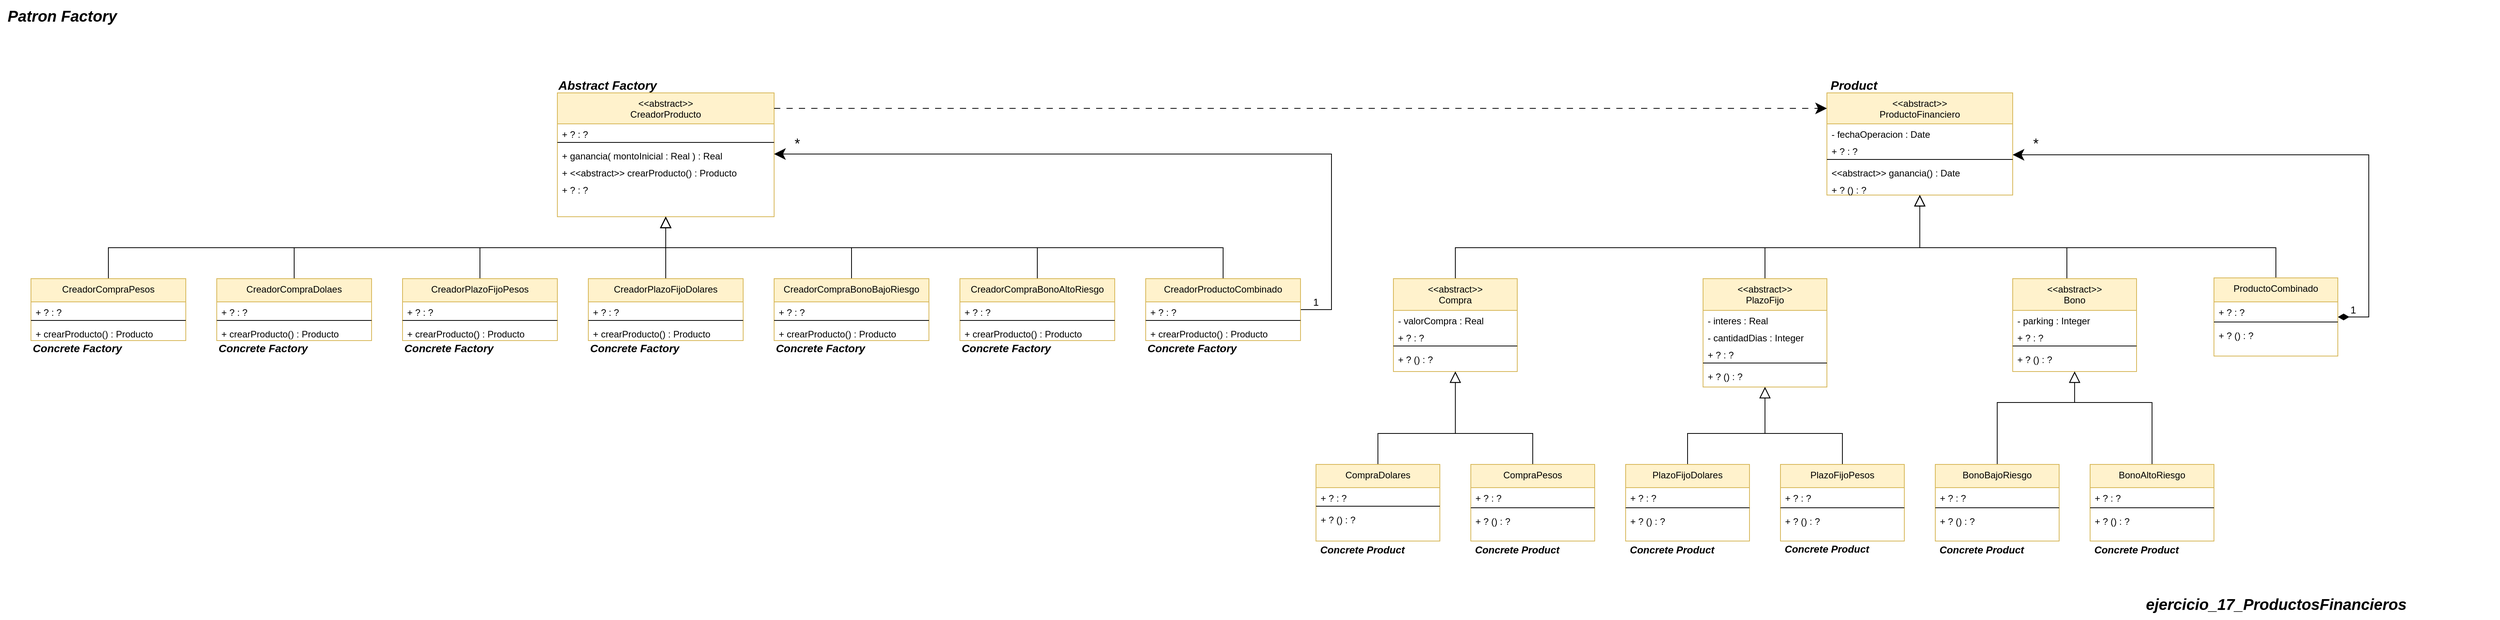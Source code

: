 <mxfile version="24.3.1" type="google">
  <diagram id="C5RBs43oDa-KdzZeNtuy" name="Page-1">
    <mxGraphModel grid="1" page="1" gridSize="10" guides="1" tooltips="1" connect="1" arrows="1" fold="1" pageScale="1" pageWidth="827" pageHeight="1169" math="0" shadow="0">
      <root>
        <mxCell id="WIyWlLk6GJQsqaUBKTNV-0" />
        <mxCell id="WIyWlLk6GJQsqaUBKTNV-1" parent="WIyWlLk6GJQsqaUBKTNV-0" />
        <mxCell id="aDBYZCQ6Tquai3PBMvcx-43" value="&lt;b style=&quot;&quot;&gt;&lt;i&gt;&lt;font style=&quot;font-size: 20px;&quot;&gt;ejercicio_17_ProductosFinancieros&lt;/font&gt;&lt;/i&gt;&lt;/b&gt;" style="text;html=1;align=center;verticalAlign=middle;resizable=0;points=[];autosize=1;strokeColor=none;fillColor=none;" vertex="1" parent="WIyWlLk6GJQsqaUBKTNV-1">
          <mxGeometry x="1120" y="-1680" width="360" height="40" as="geometry" />
        </mxCell>
        <mxCell id="aDBYZCQ6Tquai3PBMvcx-58" value="&lt;&lt;abstract&gt;&gt;&#xa;ProductoFinanciero" style="swimlane;fontStyle=0;align=center;verticalAlign=top;childLayout=stackLayout;horizontal=1;startSize=40;horizontalStack=0;resizeParent=1;resizeLast=0;collapsible=1;marginBottom=0;rounded=0;shadow=0;strokeWidth=1;fillColor=#fff2cc;strokeColor=#d6b656;" vertex="1" parent="WIyWlLk6GJQsqaUBKTNV-1">
          <mxGeometry x="720" y="-2320" width="240" height="132" as="geometry">
            <mxRectangle x="110" y="-20" width="160" height="26" as="alternateBounds" />
          </mxGeometry>
        </mxCell>
        <mxCell id="aDBYZCQ6Tquai3PBMvcx-60" value="- fechaOperacion : Date" style="text;align=left;verticalAlign=top;spacingLeft=4;spacingRight=4;overflow=hidden;rotatable=0;points=[[0,0.5],[1,0.5]];portConstraint=eastwest;rounded=0;shadow=0;html=0;" vertex="1" parent="aDBYZCQ6Tquai3PBMvcx-58">
          <mxGeometry y="40" width="240" height="22" as="geometry" />
        </mxCell>
        <mxCell id="U5Auk-WNNp_bq6-_XRyU-32" value="+ ? : ?" style="text;align=left;verticalAlign=top;spacingLeft=4;spacingRight=4;overflow=hidden;rotatable=0;points=[[0,0.5],[1,0.5]];portConstraint=eastwest;rounded=0;shadow=0;html=0;" vertex="1" parent="aDBYZCQ6Tquai3PBMvcx-58">
          <mxGeometry y="62" width="240" height="20" as="geometry" />
        </mxCell>
        <mxCell id="aDBYZCQ6Tquai3PBMvcx-59" value="" style="line;html=1;strokeWidth=1;align=left;verticalAlign=middle;spacingTop=-1;spacingLeft=3;spacingRight=3;rotatable=0;labelPosition=right;points=[];portConstraint=eastwest;" vertex="1" parent="aDBYZCQ6Tquai3PBMvcx-58">
          <mxGeometry y="82" width="240" height="8" as="geometry" />
        </mxCell>
        <mxCell id="aDBYZCQ6Tquai3PBMvcx-61" style="edgeStyle=orthogonalEdgeStyle;rounded=0;orthogonalLoop=1;jettySize=auto;html=1;exitX=1;exitY=0.5;exitDx=0;exitDy=0;" edge="1" parent="aDBYZCQ6Tquai3PBMvcx-58">
          <mxGeometry relative="1" as="geometry">
            <mxPoint x="360" y="43" as="sourcePoint" />
            <mxPoint x="360" y="43" as="targetPoint" />
          </mxGeometry>
        </mxCell>
        <mxCell id="U5Auk-WNNp_bq6-_XRyU-6" value="&lt;&lt;abstract&gt;&gt; ganancia() : Date" style="text;align=left;verticalAlign=top;spacingLeft=4;spacingRight=4;overflow=hidden;rotatable=0;points=[[0,0.5],[1,0.5]];portConstraint=eastwest;rounded=0;shadow=0;html=0;" vertex="1" parent="aDBYZCQ6Tquai3PBMvcx-58">
          <mxGeometry y="90" width="240" height="22" as="geometry" />
        </mxCell>
        <mxCell id="U5Auk-WNNp_bq6-_XRyU-31" value="+ ? () : ?" style="text;align=left;verticalAlign=top;spacingLeft=4;spacingRight=4;overflow=hidden;rotatable=0;points=[[0,0.5],[1,0.5]];portConstraint=eastwest;rounded=0;shadow=0;html=0;" vertex="1" parent="aDBYZCQ6Tquai3PBMvcx-58">
          <mxGeometry y="112" width="240" height="20" as="geometry" />
        </mxCell>
        <mxCell id="aDBYZCQ6Tquai3PBMvcx-261" style="edgeStyle=orthogonalEdgeStyle;rounded=0;orthogonalLoop=1;jettySize=auto;html=1;endSize=12;startSize=12;endArrow=block;endFill=0;" edge="1" parent="WIyWlLk6GJQsqaUBKTNV-1" source="aDBYZCQ6Tquai3PBMvcx-63" target="aDBYZCQ6Tquai3PBMvcx-58">
          <mxGeometry relative="1" as="geometry">
            <Array as="points">
              <mxPoint x="240" y="-2120" />
              <mxPoint x="840" y="-2120" />
            </Array>
          </mxGeometry>
        </mxCell>
        <mxCell id="aDBYZCQ6Tquai3PBMvcx-63" value="&lt;&lt;abstract&gt;&gt;&#xa;Compra" style="swimlane;fontStyle=0;align=center;verticalAlign=top;childLayout=stackLayout;horizontal=1;startSize=41;horizontalStack=0;resizeParent=1;resizeLast=0;collapsible=1;marginBottom=0;rounded=0;shadow=0;strokeWidth=1;fillColor=#fff2cc;strokeColor=#d6b656;" vertex="1" parent="WIyWlLk6GJQsqaUBKTNV-1">
          <mxGeometry x="160" y="-2080" width="160" height="120" as="geometry">
            <mxRectangle x="110" y="-20" width="160" height="26" as="alternateBounds" />
          </mxGeometry>
        </mxCell>
        <mxCell id="aDBYZCQ6Tquai3PBMvcx-66" style="edgeStyle=orthogonalEdgeStyle;rounded=0;orthogonalLoop=1;jettySize=auto;html=1;exitX=1;exitY=0.5;exitDx=0;exitDy=0;" edge="1" parent="aDBYZCQ6Tquai3PBMvcx-63">
          <mxGeometry relative="1" as="geometry">
            <mxPoint x="360" y="43" as="sourcePoint" />
            <mxPoint x="360" y="43" as="targetPoint" />
          </mxGeometry>
        </mxCell>
        <mxCell id="6pz-T3WSOCEQ_l6R6nQU-60" value="- valorCompra : Real" style="text;align=left;verticalAlign=top;spacingLeft=4;spacingRight=4;overflow=hidden;rotatable=0;points=[[0,0.5],[1,0.5]];portConstraint=eastwest;rounded=0;shadow=0;html=0;" vertex="1" parent="aDBYZCQ6Tquai3PBMvcx-63">
          <mxGeometry y="41" width="160" height="22" as="geometry" />
        </mxCell>
        <mxCell id="U5Auk-WNNp_bq6-_XRyU-13" value="+ ? : ?" style="text;align=left;verticalAlign=top;spacingLeft=4;spacingRight=4;overflow=hidden;rotatable=0;points=[[0,0.5],[1,0.5]];portConstraint=eastwest;rounded=0;shadow=0;html=0;" vertex="1" parent="aDBYZCQ6Tquai3PBMvcx-63">
          <mxGeometry y="63" width="160" height="20" as="geometry" />
        </mxCell>
        <mxCell id="aDBYZCQ6Tquai3PBMvcx-64" value="" style="line;html=1;strokeWidth=1;align=left;verticalAlign=middle;spacingTop=-1;spacingLeft=3;spacingRight=3;rotatable=0;labelPosition=right;points=[];portConstraint=eastwest;" vertex="1" parent="aDBYZCQ6Tquai3PBMvcx-63">
          <mxGeometry y="83" width="160" height="8" as="geometry" />
        </mxCell>
        <mxCell id="U5Auk-WNNp_bq6-_XRyU-26" value="+ ? () : ?" style="text;align=left;verticalAlign=top;spacingLeft=4;spacingRight=4;overflow=hidden;rotatable=0;points=[[0,0.5],[1,0.5]];portConstraint=eastwest;rounded=0;shadow=0;html=0;" vertex="1" parent="aDBYZCQ6Tquai3PBMvcx-63">
          <mxGeometry y="91" width="160" height="20" as="geometry" />
        </mxCell>
        <mxCell id="aDBYZCQ6Tquai3PBMvcx-67" value="&lt;font size=&quot;1&quot; style=&quot;&quot;&gt;&lt;b style=&quot;&quot;&gt;&lt;i style=&quot;font-size: 13px;&quot;&gt;Concrete Product&lt;/i&gt;&lt;/b&gt;&lt;/font&gt;" style="text;html=1;align=center;verticalAlign=middle;whiteSpace=wrap;rounded=0;" vertex="1" parent="WIyWlLk6GJQsqaUBKTNV-1">
          <mxGeometry x="60" y="-1740" width="120" height="20" as="geometry" />
        </mxCell>
        <mxCell id="aDBYZCQ6Tquai3PBMvcx-119" value="&lt;&lt;abstract&gt;&gt;&#xa;CreadorProducto" style="swimlane;fontStyle=0;align=center;verticalAlign=top;childLayout=stackLayout;horizontal=1;startSize=40;horizontalStack=0;resizeParent=1;resizeLast=0;collapsible=1;marginBottom=0;rounded=0;shadow=0;strokeWidth=1;fillColor=#fff2cc;strokeColor=#d6b656;" vertex="1" parent="WIyWlLk6GJQsqaUBKTNV-1">
          <mxGeometry x="-920" y="-2320" width="280" height="160" as="geometry">
            <mxRectangle x="110" y="-20" width="160" height="26" as="alternateBounds" />
          </mxGeometry>
        </mxCell>
        <mxCell id="aDBYZCQ6Tquai3PBMvcx-120" value="+ ? : ?" style="text;align=left;verticalAlign=top;spacingLeft=4;spacingRight=4;overflow=hidden;rotatable=0;points=[[0,0.5],[1,0.5]];portConstraint=eastwest;rounded=0;shadow=0;html=0;" vertex="1" parent="aDBYZCQ6Tquai3PBMvcx-119">
          <mxGeometry y="40" width="280" height="20" as="geometry" />
        </mxCell>
        <mxCell id="aDBYZCQ6Tquai3PBMvcx-121" value="" style="line;html=1;strokeWidth=1;align=left;verticalAlign=middle;spacingTop=-1;spacingLeft=3;spacingRight=3;rotatable=0;labelPosition=right;points=[];portConstraint=eastwest;" vertex="1" parent="aDBYZCQ6Tquai3PBMvcx-119">
          <mxGeometry y="60" width="280" height="8" as="geometry" />
        </mxCell>
        <mxCell id="aDBYZCQ6Tquai3PBMvcx-123" value="+ ganancia( montoInicial : Real ) : Real" style="text;align=left;verticalAlign=top;spacingLeft=4;spacingRight=4;overflow=hidden;rotatable=0;points=[[0,0.5],[1,0.5]];portConstraint=eastwest;rounded=0;shadow=0;html=0;" vertex="1" parent="aDBYZCQ6Tquai3PBMvcx-119">
          <mxGeometry y="68" width="280" height="22" as="geometry" />
        </mxCell>
        <mxCell id="U5Auk-WNNp_bq6-_XRyU-11" value="+ &lt;&lt;abstract&gt;&gt; crearProducto() : Producto" style="text;align=left;verticalAlign=top;spacingLeft=4;spacingRight=4;overflow=hidden;rotatable=0;points=[[0,0.5],[1,0.5]];portConstraint=eastwest;rounded=0;shadow=0;html=0;" vertex="1" parent="aDBYZCQ6Tquai3PBMvcx-119">
          <mxGeometry y="90" width="280" height="22" as="geometry" />
        </mxCell>
        <mxCell id="U5Auk-WNNp_bq6-_XRyU-12" value="+ ? : ?" style="text;align=left;verticalAlign=top;spacingLeft=4;spacingRight=4;overflow=hidden;rotatable=0;points=[[0,0.5],[1,0.5]];portConstraint=eastwest;rounded=0;shadow=0;html=0;" vertex="1" parent="aDBYZCQ6Tquai3PBMvcx-119">
          <mxGeometry y="112" width="280" height="20" as="geometry" />
        </mxCell>
        <mxCell id="aDBYZCQ6Tquai3PBMvcx-124" value="&lt;font size=&quot;1&quot; style=&quot;&quot;&gt;&lt;b style=&quot;&quot;&gt;&lt;i style=&quot;font-size: 16px;&quot;&gt;Abstract Factory&lt;/i&gt;&lt;/b&gt;&lt;/font&gt;" style="text;html=1;align=center;verticalAlign=middle;whiteSpace=wrap;rounded=0;" vertex="1" parent="WIyWlLk6GJQsqaUBKTNV-1">
          <mxGeometry x="-920" y="-2340" width="130" height="20" as="geometry" />
        </mxCell>
        <mxCell id="aDBYZCQ6Tquai3PBMvcx-183" style="edgeStyle=orthogonalEdgeStyle;rounded=0;orthogonalLoop=1;jettySize=auto;html=1;startSize=12;endSize=12;endArrow=block;endFill=0;" edge="1" parent="WIyWlLk6GJQsqaUBKTNV-1" source="aDBYZCQ6Tquai3PBMvcx-135" target="aDBYZCQ6Tquai3PBMvcx-119">
          <mxGeometry relative="1" as="geometry">
            <Array as="points">
              <mxPoint x="-1500" y="-2120" />
              <mxPoint x="-780" y="-2120" />
            </Array>
          </mxGeometry>
        </mxCell>
        <mxCell id="aDBYZCQ6Tquai3PBMvcx-135" value="CreadorCompraPesos" style="swimlane;fontStyle=0;align=center;verticalAlign=top;childLayout=stackLayout;horizontal=1;startSize=30;horizontalStack=0;resizeParent=1;resizeLast=0;collapsible=1;marginBottom=0;rounded=0;shadow=0;strokeWidth=1;fillColor=#fff2cc;strokeColor=#d6b656;" vertex="1" parent="WIyWlLk6GJQsqaUBKTNV-1">
          <mxGeometry x="-1600" y="-2080" width="200" height="80" as="geometry">
            <mxRectangle x="110" y="-20" width="160" height="26" as="alternateBounds" />
          </mxGeometry>
        </mxCell>
        <mxCell id="aDBYZCQ6Tquai3PBMvcx-136" value="+ ? : ?" style="text;align=left;verticalAlign=top;spacingLeft=4;spacingRight=4;overflow=hidden;rotatable=0;points=[[0,0.5],[1,0.5]];portConstraint=eastwest;rounded=0;shadow=0;html=0;" vertex="1" parent="aDBYZCQ6Tquai3PBMvcx-135">
          <mxGeometry y="30" width="200" height="20" as="geometry" />
        </mxCell>
        <mxCell id="aDBYZCQ6Tquai3PBMvcx-137" value="" style="line;html=1;strokeWidth=1;align=left;verticalAlign=middle;spacingTop=-1;spacingLeft=3;spacingRight=3;rotatable=0;labelPosition=right;points=[];portConstraint=eastwest;" vertex="1" parent="aDBYZCQ6Tquai3PBMvcx-135">
          <mxGeometry y="50" width="200" height="8" as="geometry" />
        </mxCell>
        <mxCell id="aDBYZCQ6Tquai3PBMvcx-138" style="edgeStyle=orthogonalEdgeStyle;rounded=0;orthogonalLoop=1;jettySize=auto;html=1;exitX=1;exitY=0.5;exitDx=0;exitDy=0;" edge="1" parent="aDBYZCQ6Tquai3PBMvcx-135">
          <mxGeometry relative="1" as="geometry">
            <mxPoint x="360" y="43" as="sourcePoint" />
            <mxPoint x="360" y="43" as="targetPoint" />
          </mxGeometry>
        </mxCell>
        <mxCell id="aDBYZCQ6Tquai3PBMvcx-139" value="+ crearProducto() : Producto" style="text;align=left;verticalAlign=top;spacingLeft=4;spacingRight=4;overflow=hidden;rotatable=0;points=[[0,0.5],[1,0.5]];portConstraint=eastwest;rounded=0;shadow=0;html=0;" vertex="1" parent="aDBYZCQ6Tquai3PBMvcx-135">
          <mxGeometry y="58" width="200" height="22" as="geometry" />
        </mxCell>
        <mxCell id="aDBYZCQ6Tquai3PBMvcx-184" style="edgeStyle=orthogonalEdgeStyle;rounded=0;orthogonalLoop=1;jettySize=auto;html=1;startSize=12;endSize=12;endArrow=block;endFill=0;" edge="1" parent="WIyWlLk6GJQsqaUBKTNV-1" source="aDBYZCQ6Tquai3PBMvcx-150" target="aDBYZCQ6Tquai3PBMvcx-119">
          <mxGeometry relative="1" as="geometry">
            <Array as="points">
              <mxPoint x="-1260" y="-2120" />
              <mxPoint x="-780" y="-2120" />
            </Array>
          </mxGeometry>
        </mxCell>
        <mxCell id="aDBYZCQ6Tquai3PBMvcx-150" value="CreadorCompraDolaes" style="swimlane;fontStyle=0;align=center;verticalAlign=top;childLayout=stackLayout;horizontal=1;startSize=30;horizontalStack=0;resizeParent=1;resizeLast=0;collapsible=1;marginBottom=0;rounded=0;shadow=0;strokeWidth=1;fillColor=#fff2cc;strokeColor=#d6b656;" vertex="1" parent="WIyWlLk6GJQsqaUBKTNV-1">
          <mxGeometry x="-1360" y="-2080" width="200" height="80" as="geometry">
            <mxRectangle x="110" y="-20" width="160" height="26" as="alternateBounds" />
          </mxGeometry>
        </mxCell>
        <mxCell id="aDBYZCQ6Tquai3PBMvcx-151" value="+ ? : ?" style="text;align=left;verticalAlign=top;spacingLeft=4;spacingRight=4;overflow=hidden;rotatable=0;points=[[0,0.5],[1,0.5]];portConstraint=eastwest;rounded=0;shadow=0;html=0;" vertex="1" parent="aDBYZCQ6Tquai3PBMvcx-150">
          <mxGeometry y="30" width="200" height="20" as="geometry" />
        </mxCell>
        <mxCell id="aDBYZCQ6Tquai3PBMvcx-152" value="" style="line;html=1;strokeWidth=1;align=left;verticalAlign=middle;spacingTop=-1;spacingLeft=3;spacingRight=3;rotatable=0;labelPosition=right;points=[];portConstraint=eastwest;" vertex="1" parent="aDBYZCQ6Tquai3PBMvcx-150">
          <mxGeometry y="50" width="200" height="8" as="geometry" />
        </mxCell>
        <mxCell id="aDBYZCQ6Tquai3PBMvcx-153" style="edgeStyle=orthogonalEdgeStyle;rounded=0;orthogonalLoop=1;jettySize=auto;html=1;exitX=1;exitY=0.5;exitDx=0;exitDy=0;" edge="1" parent="aDBYZCQ6Tquai3PBMvcx-150">
          <mxGeometry relative="1" as="geometry">
            <mxPoint x="360" y="43" as="sourcePoint" />
            <mxPoint x="360" y="43" as="targetPoint" />
          </mxGeometry>
        </mxCell>
        <mxCell id="aDBYZCQ6Tquai3PBMvcx-154" value="+ crearProducto() : Producto" style="text;align=left;verticalAlign=top;spacingLeft=4;spacingRight=4;overflow=hidden;rotatable=0;points=[[0,0.5],[1,0.5]];portConstraint=eastwest;rounded=0;shadow=0;html=0;" vertex="1" parent="aDBYZCQ6Tquai3PBMvcx-150">
          <mxGeometry y="58" width="200" height="22" as="geometry" />
        </mxCell>
        <mxCell id="aDBYZCQ6Tquai3PBMvcx-185" style="edgeStyle=orthogonalEdgeStyle;rounded=0;orthogonalLoop=1;jettySize=auto;html=1;startSize=12;endSize=12;endArrow=block;endFill=0;" edge="1" parent="WIyWlLk6GJQsqaUBKTNV-1" source="aDBYZCQ6Tquai3PBMvcx-155" target="aDBYZCQ6Tquai3PBMvcx-119">
          <mxGeometry relative="1" as="geometry">
            <Array as="points">
              <mxPoint x="-1020" y="-2120" />
              <mxPoint x="-780" y="-2120" />
            </Array>
          </mxGeometry>
        </mxCell>
        <mxCell id="aDBYZCQ6Tquai3PBMvcx-155" value="CreadorPlazoFijoPesos" style="swimlane;fontStyle=0;align=center;verticalAlign=top;childLayout=stackLayout;horizontal=1;startSize=30;horizontalStack=0;resizeParent=1;resizeLast=0;collapsible=1;marginBottom=0;rounded=0;shadow=0;strokeWidth=1;fillColor=#fff2cc;strokeColor=#d6b656;" vertex="1" parent="WIyWlLk6GJQsqaUBKTNV-1">
          <mxGeometry x="-1120" y="-2080" width="200" height="80" as="geometry">
            <mxRectangle x="110" y="-20" width="160" height="26" as="alternateBounds" />
          </mxGeometry>
        </mxCell>
        <mxCell id="aDBYZCQ6Tquai3PBMvcx-156" value="+ ? : ?" style="text;align=left;verticalAlign=top;spacingLeft=4;spacingRight=4;overflow=hidden;rotatable=0;points=[[0,0.5],[1,0.5]];portConstraint=eastwest;rounded=0;shadow=0;html=0;" vertex="1" parent="aDBYZCQ6Tquai3PBMvcx-155">
          <mxGeometry y="30" width="200" height="20" as="geometry" />
        </mxCell>
        <mxCell id="aDBYZCQ6Tquai3PBMvcx-157" value="" style="line;html=1;strokeWidth=1;align=left;verticalAlign=middle;spacingTop=-1;spacingLeft=3;spacingRight=3;rotatable=0;labelPosition=right;points=[];portConstraint=eastwest;" vertex="1" parent="aDBYZCQ6Tquai3PBMvcx-155">
          <mxGeometry y="50" width="200" height="8" as="geometry" />
        </mxCell>
        <mxCell id="aDBYZCQ6Tquai3PBMvcx-158" style="edgeStyle=orthogonalEdgeStyle;rounded=0;orthogonalLoop=1;jettySize=auto;html=1;exitX=1;exitY=0.5;exitDx=0;exitDy=0;" edge="1" parent="aDBYZCQ6Tquai3PBMvcx-155">
          <mxGeometry relative="1" as="geometry">
            <mxPoint x="360" y="43" as="sourcePoint" />
            <mxPoint x="360" y="43" as="targetPoint" />
          </mxGeometry>
        </mxCell>
        <mxCell id="aDBYZCQ6Tquai3PBMvcx-159" value="+ crearProducto() : Producto" style="text;align=left;verticalAlign=top;spacingLeft=4;spacingRight=4;overflow=hidden;rotatable=0;points=[[0,0.5],[1,0.5]];portConstraint=eastwest;rounded=0;shadow=0;html=0;" vertex="1" parent="aDBYZCQ6Tquai3PBMvcx-155">
          <mxGeometry y="58" width="200" height="22" as="geometry" />
        </mxCell>
        <mxCell id="aDBYZCQ6Tquai3PBMvcx-187" style="edgeStyle=orthogonalEdgeStyle;rounded=0;orthogonalLoop=1;jettySize=auto;html=1;startSize=12;endSize=12;endArrow=block;endFill=0;" edge="1" parent="WIyWlLk6GJQsqaUBKTNV-1" source="aDBYZCQ6Tquai3PBMvcx-160" target="aDBYZCQ6Tquai3PBMvcx-119">
          <mxGeometry relative="1" as="geometry" />
        </mxCell>
        <mxCell id="aDBYZCQ6Tquai3PBMvcx-160" value="CreadorPlazoFijoDolares" style="swimlane;fontStyle=0;align=center;verticalAlign=top;childLayout=stackLayout;horizontal=1;startSize=30;horizontalStack=0;resizeParent=1;resizeLast=0;collapsible=1;marginBottom=0;rounded=0;shadow=0;strokeWidth=1;fillColor=#fff2cc;strokeColor=#d6b656;" vertex="1" parent="WIyWlLk6GJQsqaUBKTNV-1">
          <mxGeometry x="-880" y="-2080" width="200" height="80" as="geometry">
            <mxRectangle x="110" y="-20" width="160" height="26" as="alternateBounds" />
          </mxGeometry>
        </mxCell>
        <mxCell id="aDBYZCQ6Tquai3PBMvcx-161" value="+ ? : ?" style="text;align=left;verticalAlign=top;spacingLeft=4;spacingRight=4;overflow=hidden;rotatable=0;points=[[0,0.5],[1,0.5]];portConstraint=eastwest;rounded=0;shadow=0;html=0;" vertex="1" parent="aDBYZCQ6Tquai3PBMvcx-160">
          <mxGeometry y="30" width="200" height="20" as="geometry" />
        </mxCell>
        <mxCell id="aDBYZCQ6Tquai3PBMvcx-162" value="" style="line;html=1;strokeWidth=1;align=left;verticalAlign=middle;spacingTop=-1;spacingLeft=3;spacingRight=3;rotatable=0;labelPosition=right;points=[];portConstraint=eastwest;" vertex="1" parent="aDBYZCQ6Tquai3PBMvcx-160">
          <mxGeometry y="50" width="200" height="8" as="geometry" />
        </mxCell>
        <mxCell id="aDBYZCQ6Tquai3PBMvcx-163" style="edgeStyle=orthogonalEdgeStyle;rounded=0;orthogonalLoop=1;jettySize=auto;html=1;exitX=1;exitY=0.5;exitDx=0;exitDy=0;" edge="1" parent="aDBYZCQ6Tquai3PBMvcx-160">
          <mxGeometry relative="1" as="geometry">
            <mxPoint x="360" y="43" as="sourcePoint" />
            <mxPoint x="360" y="43" as="targetPoint" />
          </mxGeometry>
        </mxCell>
        <mxCell id="aDBYZCQ6Tquai3PBMvcx-164" value="+ crearProducto() : Producto" style="text;align=left;verticalAlign=top;spacingLeft=4;spacingRight=4;overflow=hidden;rotatable=0;points=[[0,0.5],[1,0.5]];portConstraint=eastwest;rounded=0;shadow=0;html=0;" vertex="1" parent="aDBYZCQ6Tquai3PBMvcx-160">
          <mxGeometry y="58" width="200" height="22" as="geometry" />
        </mxCell>
        <mxCell id="aDBYZCQ6Tquai3PBMvcx-190" style="edgeStyle=orthogonalEdgeStyle;rounded=0;orthogonalLoop=1;jettySize=auto;html=1;startSize=12;endSize=12;endArrow=block;endFill=0;" edge="1" parent="WIyWlLk6GJQsqaUBKTNV-1" source="aDBYZCQ6Tquai3PBMvcx-165" target="aDBYZCQ6Tquai3PBMvcx-119">
          <mxGeometry relative="1" as="geometry">
            <Array as="points">
              <mxPoint x="-60" y="-2120" />
              <mxPoint x="-780" y="-2120" />
            </Array>
          </mxGeometry>
        </mxCell>
        <mxCell id="U5Auk-WNNp_bq6-_XRyU-49" style="edgeStyle=orthogonalEdgeStyle;rounded=0;orthogonalLoop=1;jettySize=auto;html=1;entryX=1;entryY=0.5;entryDx=0;entryDy=0;startSize=12;endSize=12;" edge="1" parent="WIyWlLk6GJQsqaUBKTNV-1" source="aDBYZCQ6Tquai3PBMvcx-165" target="aDBYZCQ6Tquai3PBMvcx-123">
          <mxGeometry relative="1" as="geometry">
            <Array as="points">
              <mxPoint x="80" y="-2040" />
              <mxPoint x="80" y="-2241" />
            </Array>
          </mxGeometry>
        </mxCell>
        <mxCell id="aDBYZCQ6Tquai3PBMvcx-165" value="CreadorProductoCombinado" style="swimlane;fontStyle=0;align=center;verticalAlign=top;childLayout=stackLayout;horizontal=1;startSize=30;horizontalStack=0;resizeParent=1;resizeLast=0;collapsible=1;marginBottom=0;rounded=0;shadow=0;strokeWidth=1;fillColor=#fff2cc;strokeColor=#d6b656;" vertex="1" parent="WIyWlLk6GJQsqaUBKTNV-1">
          <mxGeometry x="-160" y="-2080" width="200" height="80" as="geometry">
            <mxRectangle x="110" y="-20" width="160" height="26" as="alternateBounds" />
          </mxGeometry>
        </mxCell>
        <mxCell id="aDBYZCQ6Tquai3PBMvcx-166" value="+ ? : ?" style="text;align=left;verticalAlign=top;spacingLeft=4;spacingRight=4;overflow=hidden;rotatable=0;points=[[0,0.5],[1,0.5]];portConstraint=eastwest;rounded=0;shadow=0;html=0;" vertex="1" parent="aDBYZCQ6Tquai3PBMvcx-165">
          <mxGeometry y="30" width="200" height="20" as="geometry" />
        </mxCell>
        <mxCell id="aDBYZCQ6Tquai3PBMvcx-167" value="" style="line;html=1;strokeWidth=1;align=left;verticalAlign=middle;spacingTop=-1;spacingLeft=3;spacingRight=3;rotatable=0;labelPosition=right;points=[];portConstraint=eastwest;" vertex="1" parent="aDBYZCQ6Tquai3PBMvcx-165">
          <mxGeometry y="50" width="200" height="8" as="geometry" />
        </mxCell>
        <mxCell id="aDBYZCQ6Tquai3PBMvcx-168" style="edgeStyle=orthogonalEdgeStyle;rounded=0;orthogonalLoop=1;jettySize=auto;html=1;exitX=1;exitY=0.5;exitDx=0;exitDy=0;" edge="1" parent="aDBYZCQ6Tquai3PBMvcx-165">
          <mxGeometry relative="1" as="geometry">
            <mxPoint x="360" y="43" as="sourcePoint" />
            <mxPoint x="360" y="43" as="targetPoint" />
          </mxGeometry>
        </mxCell>
        <mxCell id="aDBYZCQ6Tquai3PBMvcx-169" value="+ crearProducto() : Producto" style="text;align=left;verticalAlign=top;spacingLeft=4;spacingRight=4;overflow=hidden;rotatable=0;points=[[0,0.5],[1,0.5]];portConstraint=eastwest;rounded=0;shadow=0;html=0;" vertex="1" parent="aDBYZCQ6Tquai3PBMvcx-165">
          <mxGeometry y="58" width="200" height="22" as="geometry" />
        </mxCell>
        <mxCell id="aDBYZCQ6Tquai3PBMvcx-188" style="edgeStyle=orthogonalEdgeStyle;rounded=0;orthogonalLoop=1;jettySize=auto;html=1;entryX=0.5;entryY=1;entryDx=0;entryDy=0;startSize=12;endSize=12;endArrow=block;endFill=0;" edge="1" parent="WIyWlLk6GJQsqaUBKTNV-1" source="aDBYZCQ6Tquai3PBMvcx-171" target="aDBYZCQ6Tquai3PBMvcx-119">
          <mxGeometry relative="1" as="geometry">
            <Array as="points">
              <mxPoint x="-540" y="-2120" />
              <mxPoint x="-780" y="-2120" />
            </Array>
          </mxGeometry>
        </mxCell>
        <mxCell id="aDBYZCQ6Tquai3PBMvcx-171" value="CreadorCompraBonoBajoRiesgo" style="swimlane;fontStyle=0;align=center;verticalAlign=top;childLayout=stackLayout;horizontal=1;startSize=30;horizontalStack=0;resizeParent=1;resizeLast=0;collapsible=1;marginBottom=0;rounded=0;shadow=0;strokeWidth=1;fillColor=#fff2cc;strokeColor=#d6b656;" vertex="1" parent="WIyWlLk6GJQsqaUBKTNV-1">
          <mxGeometry x="-640" y="-2080" width="200" height="80" as="geometry">
            <mxRectangle x="110" y="-20" width="160" height="26" as="alternateBounds" />
          </mxGeometry>
        </mxCell>
        <mxCell id="aDBYZCQ6Tquai3PBMvcx-172" value="+ ? : ?" style="text;align=left;verticalAlign=top;spacingLeft=4;spacingRight=4;overflow=hidden;rotatable=0;points=[[0,0.5],[1,0.5]];portConstraint=eastwest;rounded=0;shadow=0;html=0;" vertex="1" parent="aDBYZCQ6Tquai3PBMvcx-171">
          <mxGeometry y="30" width="200" height="20" as="geometry" />
        </mxCell>
        <mxCell id="aDBYZCQ6Tquai3PBMvcx-173" value="" style="line;html=1;strokeWidth=1;align=left;verticalAlign=middle;spacingTop=-1;spacingLeft=3;spacingRight=3;rotatable=0;labelPosition=right;points=[];portConstraint=eastwest;" vertex="1" parent="aDBYZCQ6Tquai3PBMvcx-171">
          <mxGeometry y="50" width="200" height="8" as="geometry" />
        </mxCell>
        <mxCell id="aDBYZCQ6Tquai3PBMvcx-174" style="edgeStyle=orthogonalEdgeStyle;rounded=0;orthogonalLoop=1;jettySize=auto;html=1;exitX=1;exitY=0.5;exitDx=0;exitDy=0;" edge="1" parent="aDBYZCQ6Tquai3PBMvcx-171">
          <mxGeometry relative="1" as="geometry">
            <mxPoint x="360" y="43" as="sourcePoint" />
            <mxPoint x="360" y="43" as="targetPoint" />
          </mxGeometry>
        </mxCell>
        <mxCell id="aDBYZCQ6Tquai3PBMvcx-175" value="+ crearProducto() : Producto" style="text;align=left;verticalAlign=top;spacingLeft=4;spacingRight=4;overflow=hidden;rotatable=0;points=[[0,0.5],[1,0.5]];portConstraint=eastwest;rounded=0;shadow=0;html=0;" vertex="1" parent="aDBYZCQ6Tquai3PBMvcx-171">
          <mxGeometry y="58" width="200" height="22" as="geometry" />
        </mxCell>
        <mxCell id="aDBYZCQ6Tquai3PBMvcx-189" style="edgeStyle=orthogonalEdgeStyle;rounded=0;orthogonalLoop=1;jettySize=auto;html=1;startSize=12;endSize=12;endArrow=block;endFill=0;" edge="1" parent="WIyWlLk6GJQsqaUBKTNV-1" source="aDBYZCQ6Tquai3PBMvcx-176" target="aDBYZCQ6Tquai3PBMvcx-119">
          <mxGeometry relative="1" as="geometry">
            <Array as="points">
              <mxPoint x="-300" y="-2120" />
              <mxPoint x="-780" y="-2120" />
            </Array>
          </mxGeometry>
        </mxCell>
        <mxCell id="aDBYZCQ6Tquai3PBMvcx-176" value="CreadorCompraBonoAltoRiesgo" style="swimlane;fontStyle=0;align=center;verticalAlign=top;childLayout=stackLayout;horizontal=1;startSize=30;horizontalStack=0;resizeParent=1;resizeLast=0;collapsible=1;marginBottom=0;rounded=0;shadow=0;strokeWidth=1;fillColor=#fff2cc;strokeColor=#d6b656;" vertex="1" parent="WIyWlLk6GJQsqaUBKTNV-1">
          <mxGeometry x="-400" y="-2080" width="200" height="80" as="geometry">
            <mxRectangle x="110" y="-20" width="160" height="26" as="alternateBounds" />
          </mxGeometry>
        </mxCell>
        <mxCell id="aDBYZCQ6Tquai3PBMvcx-177" value="+ ? : ?" style="text;align=left;verticalAlign=top;spacingLeft=4;spacingRight=4;overflow=hidden;rotatable=0;points=[[0,0.5],[1,0.5]];portConstraint=eastwest;rounded=0;shadow=0;html=0;" vertex="1" parent="aDBYZCQ6Tquai3PBMvcx-176">
          <mxGeometry y="30" width="200" height="20" as="geometry" />
        </mxCell>
        <mxCell id="aDBYZCQ6Tquai3PBMvcx-178" value="" style="line;html=1;strokeWidth=1;align=left;verticalAlign=middle;spacingTop=-1;spacingLeft=3;spacingRight=3;rotatable=0;labelPosition=right;points=[];portConstraint=eastwest;" vertex="1" parent="aDBYZCQ6Tquai3PBMvcx-176">
          <mxGeometry y="50" width="200" height="8" as="geometry" />
        </mxCell>
        <mxCell id="aDBYZCQ6Tquai3PBMvcx-179" style="edgeStyle=orthogonalEdgeStyle;rounded=0;orthogonalLoop=1;jettySize=auto;html=1;exitX=1;exitY=0.5;exitDx=0;exitDy=0;" edge="1" parent="aDBYZCQ6Tquai3PBMvcx-176">
          <mxGeometry relative="1" as="geometry">
            <mxPoint x="360" y="43" as="sourcePoint" />
            <mxPoint x="360" y="43" as="targetPoint" />
          </mxGeometry>
        </mxCell>
        <mxCell id="aDBYZCQ6Tquai3PBMvcx-180" value="+ crearProducto() : Producto" style="text;align=left;verticalAlign=top;spacingLeft=4;spacingRight=4;overflow=hidden;rotatable=0;points=[[0,0.5],[1,0.5]];portConstraint=eastwest;rounded=0;shadow=0;html=0;" vertex="1" parent="aDBYZCQ6Tquai3PBMvcx-176">
          <mxGeometry y="58" width="200" height="22" as="geometry" />
        </mxCell>
        <mxCell id="aDBYZCQ6Tquai3PBMvcx-196" style="edgeStyle=orthogonalEdgeStyle;rounded=0;orthogonalLoop=1;jettySize=auto;html=1;exitX=1;exitY=0.5;exitDx=0;exitDy=0;" edge="1" parent="WIyWlLk6GJQsqaUBKTNV-1">
          <mxGeometry relative="1" as="geometry">
            <mxPoint x="780" y="-2039" as="sourcePoint" />
            <mxPoint x="780" y="-2039" as="targetPoint" />
          </mxGeometry>
        </mxCell>
        <mxCell id="aDBYZCQ6Tquai3PBMvcx-214" style="edgeStyle=orthogonalEdgeStyle;rounded=0;orthogonalLoop=1;jettySize=auto;html=1;exitX=1;exitY=0.5;exitDx=0;exitDy=0;" edge="1" parent="WIyWlLk6GJQsqaUBKTNV-1">
          <mxGeometry relative="1" as="geometry">
            <mxPoint x="720" y="-1803" as="sourcePoint" />
            <mxPoint x="720" y="-1803" as="targetPoint" />
          </mxGeometry>
        </mxCell>
        <mxCell id="aDBYZCQ6Tquai3PBMvcx-215" style="edgeStyle=orthogonalEdgeStyle;rounded=0;orthogonalLoop=1;jettySize=auto;html=1;exitX=1;exitY=0.5;exitDx=0;exitDy=0;" edge="1" parent="WIyWlLk6GJQsqaUBKTNV-1">
          <mxGeometry relative="1" as="geometry">
            <mxPoint x="880" y="-1805" as="sourcePoint" />
            <mxPoint x="880" y="-1805" as="targetPoint" />
          </mxGeometry>
        </mxCell>
        <mxCell id="aDBYZCQ6Tquai3PBMvcx-225" style="edgeStyle=orthogonalEdgeStyle;rounded=0;orthogonalLoop=1;jettySize=auto;html=1;endSize=12;startSize=12;endArrow=block;endFill=0;" edge="1" parent="WIyWlLk6GJQsqaUBKTNV-1" source="aDBYZCQ6Tquai3PBMvcx-216" target="aDBYZCQ6Tquai3PBMvcx-63">
          <mxGeometry relative="1" as="geometry">
            <Array as="points">
              <mxPoint x="140" y="-1880" />
              <mxPoint x="240" y="-1880" />
            </Array>
          </mxGeometry>
        </mxCell>
        <mxCell id="aDBYZCQ6Tquai3PBMvcx-216" value="CompraDolares" style="swimlane;fontStyle=0;align=center;verticalAlign=top;childLayout=stackLayout;horizontal=1;startSize=30;horizontalStack=0;resizeParent=1;resizeLast=0;collapsible=1;marginBottom=0;rounded=0;shadow=0;strokeWidth=1;fillColor=#fff2cc;strokeColor=#d6b656;" vertex="1" parent="WIyWlLk6GJQsqaUBKTNV-1">
          <mxGeometry x="60" y="-1840" width="160" height="99" as="geometry">
            <mxRectangle x="110" y="-20" width="160" height="26" as="alternateBounds" />
          </mxGeometry>
        </mxCell>
        <mxCell id="U5Auk-WNNp_bq6-_XRyU-14" value="+ ? : ?" style="text;align=left;verticalAlign=top;spacingLeft=4;spacingRight=4;overflow=hidden;rotatable=0;points=[[0,0.5],[1,0.5]];portConstraint=eastwest;rounded=0;shadow=0;html=0;" vertex="1" parent="aDBYZCQ6Tquai3PBMvcx-216">
          <mxGeometry y="30" width="160" height="20" as="geometry" />
        </mxCell>
        <mxCell id="aDBYZCQ6Tquai3PBMvcx-217" value="" style="line;html=1;strokeWidth=1;align=left;verticalAlign=middle;spacingTop=-1;spacingLeft=3;spacingRight=3;rotatable=0;labelPosition=right;points=[];portConstraint=eastwest;" vertex="1" parent="aDBYZCQ6Tquai3PBMvcx-216">
          <mxGeometry y="50" width="160" height="8" as="geometry" />
        </mxCell>
        <mxCell id="aDBYZCQ6Tquai3PBMvcx-219" style="edgeStyle=orthogonalEdgeStyle;rounded=0;orthogonalLoop=1;jettySize=auto;html=1;exitX=1;exitY=0.5;exitDx=0;exitDy=0;" edge="1" parent="aDBYZCQ6Tquai3PBMvcx-216">
          <mxGeometry relative="1" as="geometry">
            <mxPoint x="360" y="43" as="sourcePoint" />
            <mxPoint x="360" y="43" as="targetPoint" />
          </mxGeometry>
        </mxCell>
        <mxCell id="U5Auk-WNNp_bq6-_XRyU-15" value="+ ? () : ?" style="text;align=left;verticalAlign=top;spacingLeft=4;spacingRight=4;overflow=hidden;rotatable=0;points=[[0,0.5],[1,0.5]];portConstraint=eastwest;rounded=0;shadow=0;html=0;" vertex="1" parent="aDBYZCQ6Tquai3PBMvcx-216">
          <mxGeometry y="58" width="160" height="20" as="geometry" />
        </mxCell>
        <mxCell id="aDBYZCQ6Tquai3PBMvcx-224" style="edgeStyle=orthogonalEdgeStyle;rounded=0;orthogonalLoop=1;jettySize=auto;html=1;endSize=12;startSize=12;endArrow=block;endFill=0;" edge="1" parent="WIyWlLk6GJQsqaUBKTNV-1" source="aDBYZCQ6Tquai3PBMvcx-220" target="aDBYZCQ6Tquai3PBMvcx-63">
          <mxGeometry relative="1" as="geometry">
            <Array as="points">
              <mxPoint x="340" y="-1880" />
              <mxPoint x="240" y="-1880" />
            </Array>
          </mxGeometry>
        </mxCell>
        <mxCell id="aDBYZCQ6Tquai3PBMvcx-220" value="CompraPesos" style="swimlane;fontStyle=0;align=center;verticalAlign=top;childLayout=stackLayout;horizontal=1;startSize=30;horizontalStack=0;resizeParent=1;resizeLast=0;collapsible=1;marginBottom=0;rounded=0;shadow=0;strokeWidth=1;fillColor=#fff2cc;strokeColor=#d6b656;" vertex="1" parent="WIyWlLk6GJQsqaUBKTNV-1">
          <mxGeometry x="260" y="-1840" width="160" height="99" as="geometry">
            <mxRectangle x="110" y="-20" width="160" height="26" as="alternateBounds" />
          </mxGeometry>
        </mxCell>
        <mxCell id="aDBYZCQ6Tquai3PBMvcx-223" style="edgeStyle=orthogonalEdgeStyle;rounded=0;orthogonalLoop=1;jettySize=auto;html=1;exitX=1;exitY=0.5;exitDx=0;exitDy=0;" edge="1" parent="aDBYZCQ6Tquai3PBMvcx-220">
          <mxGeometry relative="1" as="geometry">
            <mxPoint x="360" y="119" as="sourcePoint" />
            <mxPoint x="360" y="119" as="targetPoint" />
          </mxGeometry>
        </mxCell>
        <mxCell id="6pz-T3WSOCEQ_l6R6nQU-63" value="+ ? : ?" style="text;align=left;verticalAlign=top;spacingLeft=4;spacingRight=4;overflow=hidden;rotatable=0;points=[[0,0.5],[1,0.5]];portConstraint=eastwest;rounded=0;shadow=0;html=0;" vertex="1" parent="aDBYZCQ6Tquai3PBMvcx-220">
          <mxGeometry y="30" width="160" height="22" as="geometry" />
        </mxCell>
        <mxCell id="aDBYZCQ6Tquai3PBMvcx-221" value="" style="line;html=1;strokeWidth=1;align=left;verticalAlign=middle;spacingTop=-1;spacingLeft=3;spacingRight=3;rotatable=0;labelPosition=right;points=[];portConstraint=eastwest;" vertex="1" parent="aDBYZCQ6Tquai3PBMvcx-220">
          <mxGeometry y="52" width="160" height="8" as="geometry" />
        </mxCell>
        <mxCell id="U5Auk-WNNp_bq6-_XRyU-16" value="+ ? () : ?" style="text;align=left;verticalAlign=top;spacingLeft=4;spacingRight=4;overflow=hidden;rotatable=0;points=[[0,0.5],[1,0.5]];portConstraint=eastwest;rounded=0;shadow=0;html=0;" vertex="1" parent="aDBYZCQ6Tquai3PBMvcx-220">
          <mxGeometry y="60" width="160" height="20" as="geometry" />
        </mxCell>
        <mxCell id="aDBYZCQ6Tquai3PBMvcx-262" style="edgeStyle=orthogonalEdgeStyle;rounded=0;orthogonalLoop=1;jettySize=auto;html=1;endSize=12;startSize=12;endArrow=block;endFill=0;" edge="1" parent="WIyWlLk6GJQsqaUBKTNV-1" source="aDBYZCQ6Tquai3PBMvcx-226" target="aDBYZCQ6Tquai3PBMvcx-58">
          <mxGeometry relative="1" as="geometry">
            <Array as="points">
              <mxPoint x="640" y="-2120" />
              <mxPoint x="840" y="-2120" />
            </Array>
          </mxGeometry>
        </mxCell>
        <mxCell id="aDBYZCQ6Tquai3PBMvcx-226" value="&lt;&lt;abstract&gt;&gt;&#xa;PlazoFijo" style="swimlane;fontStyle=0;align=center;verticalAlign=top;childLayout=stackLayout;horizontal=1;startSize=41;horizontalStack=0;resizeParent=1;resizeLast=0;collapsible=1;marginBottom=0;rounded=0;shadow=0;strokeWidth=1;fillColor=#fff2cc;strokeColor=#d6b656;" vertex="1" parent="WIyWlLk6GJQsqaUBKTNV-1">
          <mxGeometry x="560" y="-2080" width="160" height="140" as="geometry">
            <mxRectangle x="110" y="-20" width="160" height="26" as="alternateBounds" />
          </mxGeometry>
        </mxCell>
        <mxCell id="U5Auk-WNNp_bq6-_XRyU-5" value="- interes : Real" style="text;align=left;verticalAlign=top;spacingLeft=4;spacingRight=4;overflow=hidden;rotatable=0;points=[[0,0.5],[1,0.5]];portConstraint=eastwest;rounded=0;shadow=0;html=0;" vertex="1" parent="aDBYZCQ6Tquai3PBMvcx-226">
          <mxGeometry y="41" width="160" height="22" as="geometry" />
        </mxCell>
        <mxCell id="U5Auk-WNNp_bq6-_XRyU-4" value="- cantidadDias : Integer" style="text;align=left;verticalAlign=top;spacingLeft=4;spacingRight=4;overflow=hidden;rotatable=0;points=[[0,0.5],[1,0.5]];portConstraint=eastwest;rounded=0;shadow=0;html=0;" vertex="1" parent="aDBYZCQ6Tquai3PBMvcx-226">
          <mxGeometry y="63" width="160" height="22" as="geometry" />
        </mxCell>
        <mxCell id="U5Auk-WNNp_bq6-_XRyU-28" value="+ ? : ?" style="text;align=left;verticalAlign=top;spacingLeft=4;spacingRight=4;overflow=hidden;rotatable=0;points=[[0,0.5],[1,0.5]];portConstraint=eastwest;rounded=0;shadow=0;html=0;" vertex="1" parent="aDBYZCQ6Tquai3PBMvcx-226">
          <mxGeometry y="85" width="160" height="20" as="geometry" />
        </mxCell>
        <mxCell id="aDBYZCQ6Tquai3PBMvcx-227" value="" style="line;html=1;strokeWidth=1;align=left;verticalAlign=middle;spacingTop=-1;spacingLeft=3;spacingRight=3;rotatable=0;labelPosition=right;points=[];portConstraint=eastwest;" vertex="1" parent="aDBYZCQ6Tquai3PBMvcx-226">
          <mxGeometry y="105" width="160" height="8" as="geometry" />
        </mxCell>
        <mxCell id="aDBYZCQ6Tquai3PBMvcx-229" style="edgeStyle=orthogonalEdgeStyle;rounded=0;orthogonalLoop=1;jettySize=auto;html=1;exitX=1;exitY=0.5;exitDx=0;exitDy=0;" edge="1" parent="aDBYZCQ6Tquai3PBMvcx-226">
          <mxGeometry relative="1" as="geometry">
            <mxPoint x="360" y="43" as="sourcePoint" />
            <mxPoint x="360" y="43" as="targetPoint" />
          </mxGeometry>
        </mxCell>
        <mxCell id="U5Auk-WNNp_bq6-_XRyU-27" value="+ ? () : ?" style="text;align=left;verticalAlign=top;spacingLeft=4;spacingRight=4;overflow=hidden;rotatable=0;points=[[0,0.5],[1,0.5]];portConstraint=eastwest;rounded=0;shadow=0;html=0;" vertex="1" parent="aDBYZCQ6Tquai3PBMvcx-226">
          <mxGeometry y="113" width="160" height="20" as="geometry" />
        </mxCell>
        <mxCell id="aDBYZCQ6Tquai3PBMvcx-238" style="edgeStyle=orthogonalEdgeStyle;rounded=0;orthogonalLoop=1;jettySize=auto;html=1;startSize=12;endSize=12;endArrow=block;endFill=0;" edge="1" parent="WIyWlLk6GJQsqaUBKTNV-1" source="aDBYZCQ6Tquai3PBMvcx-230" target="aDBYZCQ6Tquai3PBMvcx-226">
          <mxGeometry relative="1" as="geometry">
            <Array as="points">
              <mxPoint x="540" y="-1880" />
              <mxPoint x="640" y="-1880" />
            </Array>
          </mxGeometry>
        </mxCell>
        <mxCell id="aDBYZCQ6Tquai3PBMvcx-230" value="PlazoFijoDolares" style="swimlane;fontStyle=0;align=center;verticalAlign=top;childLayout=stackLayout;horizontal=1;startSize=30;horizontalStack=0;resizeParent=1;resizeLast=0;collapsible=1;marginBottom=0;rounded=0;shadow=0;strokeWidth=1;fillColor=#fff2cc;strokeColor=#d6b656;" vertex="1" parent="WIyWlLk6GJQsqaUBKTNV-1">
          <mxGeometry x="460" y="-1840" width="160" height="99" as="geometry">
            <mxRectangle x="110" y="-20" width="160" height="26" as="alternateBounds" />
          </mxGeometry>
        </mxCell>
        <mxCell id="6pz-T3WSOCEQ_l6R6nQU-64" value="+ ? : ?" style="text;align=left;verticalAlign=top;spacingLeft=4;spacingRight=4;overflow=hidden;rotatable=0;points=[[0,0.5],[1,0.5]];portConstraint=eastwest;rounded=0;shadow=0;html=0;" vertex="1" parent="aDBYZCQ6Tquai3PBMvcx-230">
          <mxGeometry y="30" width="160" height="22" as="geometry" />
        </mxCell>
        <mxCell id="aDBYZCQ6Tquai3PBMvcx-231" value="" style="line;html=1;strokeWidth=1;align=left;verticalAlign=middle;spacingTop=-1;spacingLeft=3;spacingRight=3;rotatable=0;labelPosition=right;points=[];portConstraint=eastwest;" vertex="1" parent="aDBYZCQ6Tquai3PBMvcx-230">
          <mxGeometry y="52" width="160" height="8" as="geometry" />
        </mxCell>
        <mxCell id="aDBYZCQ6Tquai3PBMvcx-233" style="edgeStyle=orthogonalEdgeStyle;rounded=0;orthogonalLoop=1;jettySize=auto;html=1;exitX=1;exitY=0.5;exitDx=0;exitDy=0;" edge="1" parent="aDBYZCQ6Tquai3PBMvcx-230">
          <mxGeometry relative="1" as="geometry">
            <mxPoint x="360" y="43" as="sourcePoint" />
            <mxPoint x="360" y="43" as="targetPoint" />
          </mxGeometry>
        </mxCell>
        <mxCell id="U5Auk-WNNp_bq6-_XRyU-17" value="+ ? () : ?" style="text;align=left;verticalAlign=top;spacingLeft=4;spacingRight=4;overflow=hidden;rotatable=0;points=[[0,0.5],[1,0.5]];portConstraint=eastwest;rounded=0;shadow=0;html=0;" vertex="1" parent="aDBYZCQ6Tquai3PBMvcx-230">
          <mxGeometry y="60" width="160" height="20" as="geometry" />
        </mxCell>
        <mxCell id="aDBYZCQ6Tquai3PBMvcx-239" style="edgeStyle=orthogonalEdgeStyle;rounded=0;orthogonalLoop=1;jettySize=auto;html=1;startSize=12;endSize=12;endArrow=block;endFill=0;" edge="1" parent="WIyWlLk6GJQsqaUBKTNV-1" source="aDBYZCQ6Tquai3PBMvcx-234" target="aDBYZCQ6Tquai3PBMvcx-226">
          <mxGeometry relative="1" as="geometry">
            <Array as="points">
              <mxPoint x="740" y="-1880" />
              <mxPoint x="640" y="-1880" />
            </Array>
          </mxGeometry>
        </mxCell>
        <mxCell id="aDBYZCQ6Tquai3PBMvcx-234" value="PlazoFijoPesos" style="swimlane;fontStyle=0;align=center;verticalAlign=top;childLayout=stackLayout;horizontal=1;startSize=30;horizontalStack=0;resizeParent=1;resizeLast=0;collapsible=1;marginBottom=0;rounded=0;shadow=0;strokeWidth=1;fillColor=#fff2cc;strokeColor=#d6b656;" vertex="1" parent="WIyWlLk6GJQsqaUBKTNV-1">
          <mxGeometry x="660" y="-1840" width="160" height="99" as="geometry">
            <mxRectangle x="110" y="-20" width="160" height="26" as="alternateBounds" />
          </mxGeometry>
        </mxCell>
        <mxCell id="aDBYZCQ6Tquai3PBMvcx-237" style="edgeStyle=orthogonalEdgeStyle;rounded=0;orthogonalLoop=1;jettySize=auto;html=1;exitX=1;exitY=0.5;exitDx=0;exitDy=0;" edge="1" parent="aDBYZCQ6Tquai3PBMvcx-234">
          <mxGeometry relative="1" as="geometry">
            <mxPoint x="360" y="80" as="sourcePoint" />
            <mxPoint x="360" y="80" as="targetPoint" />
          </mxGeometry>
        </mxCell>
        <mxCell id="6pz-T3WSOCEQ_l6R6nQU-65" value="+ ? : ?" style="text;align=left;verticalAlign=top;spacingLeft=4;spacingRight=4;overflow=hidden;rotatable=0;points=[[0,0.5],[1,0.5]];portConstraint=eastwest;rounded=0;shadow=0;html=0;" vertex="1" parent="aDBYZCQ6Tquai3PBMvcx-234">
          <mxGeometry y="30" width="160" height="22" as="geometry" />
        </mxCell>
        <mxCell id="aDBYZCQ6Tquai3PBMvcx-235" value="" style="line;html=1;strokeWidth=1;align=left;verticalAlign=middle;spacingTop=-1;spacingLeft=3;spacingRight=3;rotatable=0;labelPosition=right;points=[];portConstraint=eastwest;" vertex="1" parent="aDBYZCQ6Tquai3PBMvcx-234">
          <mxGeometry y="52" width="160" height="8" as="geometry" />
        </mxCell>
        <mxCell id="U5Auk-WNNp_bq6-_XRyU-20" value="+ ? () : ?" style="text;align=left;verticalAlign=top;spacingLeft=4;spacingRight=4;overflow=hidden;rotatable=0;points=[[0,0.5],[1,0.5]];portConstraint=eastwest;rounded=0;shadow=0;html=0;" vertex="1" parent="aDBYZCQ6Tquai3PBMvcx-234">
          <mxGeometry y="60" width="160" height="20" as="geometry" />
        </mxCell>
        <mxCell id="aDBYZCQ6Tquai3PBMvcx-263" style="edgeStyle=orthogonalEdgeStyle;rounded=0;orthogonalLoop=1;jettySize=auto;html=1;endSize=12;startSize=12;endArrow=block;endFill=0;" edge="1" parent="WIyWlLk6GJQsqaUBKTNV-1" source="aDBYZCQ6Tquai3PBMvcx-240" target="aDBYZCQ6Tquai3PBMvcx-58">
          <mxGeometry relative="1" as="geometry">
            <Array as="points">
              <mxPoint x="1030" y="-2120" />
              <mxPoint x="840" y="-2120" />
            </Array>
          </mxGeometry>
        </mxCell>
        <mxCell id="aDBYZCQ6Tquai3PBMvcx-240" value="&lt;&lt;abstract&gt;&gt;&#xa;Bono" style="swimlane;fontStyle=0;align=center;verticalAlign=top;childLayout=stackLayout;horizontal=1;startSize=41;horizontalStack=0;resizeParent=1;resizeLast=0;collapsible=1;marginBottom=0;rounded=0;shadow=0;strokeWidth=1;fillColor=#fff2cc;strokeColor=#d6b656;" vertex="1" parent="WIyWlLk6GJQsqaUBKTNV-1">
          <mxGeometry x="960" y="-2080" width="160" height="120" as="geometry">
            <mxRectangle x="110" y="-20" width="160" height="26" as="alternateBounds" />
          </mxGeometry>
        </mxCell>
        <mxCell id="U5Auk-WNNp_bq6-_XRyU-2" value="- parking : Integer" style="text;align=left;verticalAlign=top;spacingLeft=4;spacingRight=4;overflow=hidden;rotatable=0;points=[[0,0.5],[1,0.5]];portConstraint=eastwest;rounded=0;shadow=0;html=0;" vertex="1" parent="aDBYZCQ6Tquai3PBMvcx-240">
          <mxGeometry y="41" width="160" height="22" as="geometry" />
        </mxCell>
        <mxCell id="U5Auk-WNNp_bq6-_XRyU-29" value="+ ? : ?" style="text;align=left;verticalAlign=top;spacingLeft=4;spacingRight=4;overflow=hidden;rotatable=0;points=[[0,0.5],[1,0.5]];portConstraint=eastwest;rounded=0;shadow=0;html=0;" vertex="1" parent="aDBYZCQ6Tquai3PBMvcx-240">
          <mxGeometry y="63" width="160" height="20" as="geometry" />
        </mxCell>
        <mxCell id="aDBYZCQ6Tquai3PBMvcx-241" value="" style="line;html=1;strokeWidth=1;align=left;verticalAlign=middle;spacingTop=-1;spacingLeft=3;spacingRight=3;rotatable=0;labelPosition=right;points=[];portConstraint=eastwest;" vertex="1" parent="aDBYZCQ6Tquai3PBMvcx-240">
          <mxGeometry y="83" width="160" height="8" as="geometry" />
        </mxCell>
        <mxCell id="aDBYZCQ6Tquai3PBMvcx-243" style="edgeStyle=orthogonalEdgeStyle;rounded=0;orthogonalLoop=1;jettySize=auto;html=1;exitX=1;exitY=0.5;exitDx=0;exitDy=0;" edge="1" parent="aDBYZCQ6Tquai3PBMvcx-240">
          <mxGeometry relative="1" as="geometry">
            <mxPoint x="360" y="43" as="sourcePoint" />
            <mxPoint x="360" y="43" as="targetPoint" />
          </mxGeometry>
        </mxCell>
        <mxCell id="U5Auk-WNNp_bq6-_XRyU-30" value="+ ? () : ?" style="text;align=left;verticalAlign=top;spacingLeft=4;spacingRight=4;overflow=hidden;rotatable=0;points=[[0,0.5],[1,0.5]];portConstraint=eastwest;rounded=0;shadow=0;html=0;" vertex="1" parent="aDBYZCQ6Tquai3PBMvcx-240">
          <mxGeometry y="91" width="160" height="20" as="geometry" />
        </mxCell>
        <mxCell id="aDBYZCQ6Tquai3PBMvcx-244" style="edgeStyle=orthogonalEdgeStyle;rounded=0;orthogonalLoop=1;jettySize=auto;html=1;startSize=12;endSize=12;endArrow=block;endFill=0;" edge="1" parent="WIyWlLk6GJQsqaUBKTNV-1" source="aDBYZCQ6Tquai3PBMvcx-245" target="aDBYZCQ6Tquai3PBMvcx-240">
          <mxGeometry relative="1" as="geometry">
            <Array as="points">
              <mxPoint x="940" y="-1920" />
              <mxPoint x="1040" y="-1920" />
            </Array>
          </mxGeometry>
        </mxCell>
        <mxCell id="aDBYZCQ6Tquai3PBMvcx-245" value="BonoBajoRiesgo" style="swimlane;fontStyle=0;align=center;verticalAlign=top;childLayout=stackLayout;horizontal=1;startSize=30;horizontalStack=0;resizeParent=1;resizeLast=0;collapsible=1;marginBottom=0;rounded=0;shadow=0;strokeWidth=1;fillColor=#fff2cc;strokeColor=#d6b656;" vertex="1" parent="WIyWlLk6GJQsqaUBKTNV-1">
          <mxGeometry x="860" y="-1840" width="160" height="99" as="geometry">
            <mxRectangle x="110" y="-20" width="160" height="26" as="alternateBounds" />
          </mxGeometry>
        </mxCell>
        <mxCell id="U5Auk-WNNp_bq6-_XRyU-0" value="+ ? : ?" style="text;align=left;verticalAlign=top;spacingLeft=4;spacingRight=4;overflow=hidden;rotatable=0;points=[[0,0.5],[1,0.5]];portConstraint=eastwest;rounded=0;shadow=0;html=0;" vertex="1" parent="aDBYZCQ6Tquai3PBMvcx-245">
          <mxGeometry y="30" width="160" height="22" as="geometry" />
        </mxCell>
        <mxCell id="aDBYZCQ6Tquai3PBMvcx-246" value="" style="line;html=1;strokeWidth=1;align=left;verticalAlign=middle;spacingTop=-1;spacingLeft=3;spacingRight=3;rotatable=0;labelPosition=right;points=[];portConstraint=eastwest;" vertex="1" parent="aDBYZCQ6Tquai3PBMvcx-245">
          <mxGeometry y="52" width="160" height="8" as="geometry" />
        </mxCell>
        <mxCell id="aDBYZCQ6Tquai3PBMvcx-248" style="edgeStyle=orthogonalEdgeStyle;rounded=0;orthogonalLoop=1;jettySize=auto;html=1;exitX=1;exitY=0.5;exitDx=0;exitDy=0;" edge="1" parent="aDBYZCQ6Tquai3PBMvcx-245">
          <mxGeometry relative="1" as="geometry">
            <mxPoint x="360" y="43" as="sourcePoint" />
            <mxPoint x="360" y="43" as="targetPoint" />
          </mxGeometry>
        </mxCell>
        <mxCell id="U5Auk-WNNp_bq6-_XRyU-21" value="+ ? () : ?" style="text;align=left;verticalAlign=top;spacingLeft=4;spacingRight=4;overflow=hidden;rotatable=0;points=[[0,0.5],[1,0.5]];portConstraint=eastwest;rounded=0;shadow=0;html=0;" vertex="1" parent="aDBYZCQ6Tquai3PBMvcx-245">
          <mxGeometry y="60" width="160" height="20" as="geometry" />
        </mxCell>
        <mxCell id="aDBYZCQ6Tquai3PBMvcx-249" style="edgeStyle=orthogonalEdgeStyle;rounded=0;orthogonalLoop=1;jettySize=auto;html=1;startSize=12;endSize=12;endArrow=block;endFill=0;" edge="1" parent="WIyWlLk6GJQsqaUBKTNV-1" source="aDBYZCQ6Tquai3PBMvcx-250" target="aDBYZCQ6Tquai3PBMvcx-240">
          <mxGeometry relative="1" as="geometry">
            <Array as="points">
              <mxPoint x="1140" y="-1920" />
              <mxPoint x="1040" y="-1920" />
            </Array>
          </mxGeometry>
        </mxCell>
        <mxCell id="aDBYZCQ6Tquai3PBMvcx-250" value="BonoAltoRiesgo" style="swimlane;fontStyle=0;align=center;verticalAlign=top;childLayout=stackLayout;horizontal=1;startSize=30;horizontalStack=0;resizeParent=1;resizeLast=0;collapsible=1;marginBottom=0;rounded=0;shadow=0;strokeWidth=1;fillColor=#fff2cc;strokeColor=#d6b656;" vertex="1" parent="WIyWlLk6GJQsqaUBKTNV-1">
          <mxGeometry x="1060" y="-1840" width="160" height="99" as="geometry">
            <mxRectangle x="110" y="-20" width="160" height="26" as="alternateBounds" />
          </mxGeometry>
        </mxCell>
        <mxCell id="U5Auk-WNNp_bq6-_XRyU-1" value="+ ? : ?" style="text;align=left;verticalAlign=top;spacingLeft=4;spacingRight=4;overflow=hidden;rotatable=0;points=[[0,0.5],[1,0.5]];portConstraint=eastwest;rounded=0;shadow=0;html=0;" vertex="1" parent="aDBYZCQ6Tquai3PBMvcx-250">
          <mxGeometry y="30" width="160" height="22" as="geometry" />
        </mxCell>
        <mxCell id="aDBYZCQ6Tquai3PBMvcx-251" value="" style="line;html=1;strokeWidth=1;align=left;verticalAlign=middle;spacingTop=-1;spacingLeft=3;spacingRight=3;rotatable=0;labelPosition=right;points=[];portConstraint=eastwest;" vertex="1" parent="aDBYZCQ6Tquai3PBMvcx-250">
          <mxGeometry y="52" width="160" height="8" as="geometry" />
        </mxCell>
        <mxCell id="aDBYZCQ6Tquai3PBMvcx-253" style="edgeStyle=orthogonalEdgeStyle;rounded=0;orthogonalLoop=1;jettySize=auto;html=1;exitX=1;exitY=0.5;exitDx=0;exitDy=0;" edge="1" parent="aDBYZCQ6Tquai3PBMvcx-250">
          <mxGeometry relative="1" as="geometry">
            <mxPoint x="360" y="43" as="sourcePoint" />
            <mxPoint x="360" y="43" as="targetPoint" />
          </mxGeometry>
        </mxCell>
        <mxCell id="U5Auk-WNNp_bq6-_XRyU-22" value="+ ? () : ?" style="text;align=left;verticalAlign=top;spacingLeft=4;spacingRight=4;overflow=hidden;rotatable=0;points=[[0,0.5],[1,0.5]];portConstraint=eastwest;rounded=0;shadow=0;html=0;" vertex="1" parent="aDBYZCQ6Tquai3PBMvcx-250">
          <mxGeometry y="60" width="160" height="20" as="geometry" />
        </mxCell>
        <mxCell id="aDBYZCQ6Tquai3PBMvcx-264" style="edgeStyle=orthogonalEdgeStyle;rounded=0;orthogonalLoop=1;jettySize=auto;html=1;endSize=12;startSize=12;endArrow=block;endFill=0;" edge="1" parent="WIyWlLk6GJQsqaUBKTNV-1" source="aDBYZCQ6Tquai3PBMvcx-254" target="aDBYZCQ6Tquai3PBMvcx-58">
          <mxGeometry relative="1" as="geometry">
            <Array as="points">
              <mxPoint x="1300" y="-2120" />
              <mxPoint x="840" y="-2120" />
            </Array>
          </mxGeometry>
        </mxCell>
        <mxCell id="aDBYZCQ6Tquai3PBMvcx-265" style="edgeStyle=orthogonalEdgeStyle;rounded=0;orthogonalLoop=1;jettySize=auto;html=1;endSize=12;startSize=12;startArrow=diamondThin;startFill=1;" edge="1" parent="WIyWlLk6GJQsqaUBKTNV-1" source="aDBYZCQ6Tquai3PBMvcx-254" target="aDBYZCQ6Tquai3PBMvcx-58">
          <mxGeometry relative="1" as="geometry">
            <Array as="points">
              <mxPoint x="1420" y="-2030" />
              <mxPoint x="1420" y="-2240" />
            </Array>
          </mxGeometry>
        </mxCell>
        <mxCell id="aDBYZCQ6Tquai3PBMvcx-254" value="ProductoCombinado" style="swimlane;fontStyle=0;align=center;verticalAlign=top;childLayout=stackLayout;horizontal=1;startSize=31;horizontalStack=0;resizeParent=1;resizeLast=0;collapsible=1;marginBottom=0;rounded=0;shadow=0;strokeWidth=1;fillColor=#fff2cc;strokeColor=#d6b656;" vertex="1" parent="WIyWlLk6GJQsqaUBKTNV-1">
          <mxGeometry x="1220" y="-2081" width="160" height="101" as="geometry">
            <mxRectangle x="110" y="-20" width="160" height="26" as="alternateBounds" />
          </mxGeometry>
        </mxCell>
        <mxCell id="U5Auk-WNNp_bq6-_XRyU-23" value="+ ? : ?" style="text;align=left;verticalAlign=top;spacingLeft=4;spacingRight=4;overflow=hidden;rotatable=0;points=[[0,0.5],[1,0.5]];portConstraint=eastwest;rounded=0;shadow=0;html=0;" vertex="1" parent="aDBYZCQ6Tquai3PBMvcx-254">
          <mxGeometry y="31" width="160" height="22" as="geometry" />
        </mxCell>
        <mxCell id="aDBYZCQ6Tquai3PBMvcx-255" value="" style="line;html=1;strokeWidth=1;align=left;verticalAlign=middle;spacingTop=-1;spacingLeft=3;spacingRight=3;rotatable=0;labelPosition=right;points=[];portConstraint=eastwest;" vertex="1" parent="aDBYZCQ6Tquai3PBMvcx-254">
          <mxGeometry y="53" width="160" height="8" as="geometry" />
        </mxCell>
        <mxCell id="aDBYZCQ6Tquai3PBMvcx-257" style="edgeStyle=orthogonalEdgeStyle;rounded=0;orthogonalLoop=1;jettySize=auto;html=1;exitX=1;exitY=0.5;exitDx=0;exitDy=0;" edge="1" parent="aDBYZCQ6Tquai3PBMvcx-254">
          <mxGeometry relative="1" as="geometry">
            <mxPoint x="360" y="43" as="sourcePoint" />
            <mxPoint x="360" y="43" as="targetPoint" />
          </mxGeometry>
        </mxCell>
        <mxCell id="U5Auk-WNNp_bq6-_XRyU-24" value="+ ? () : ?" style="text;align=left;verticalAlign=top;spacingLeft=4;spacingRight=4;overflow=hidden;rotatable=0;points=[[0,0.5],[1,0.5]];portConstraint=eastwest;rounded=0;shadow=0;html=0;" vertex="1" parent="aDBYZCQ6Tquai3PBMvcx-254">
          <mxGeometry y="61" width="160" height="20" as="geometry" />
        </mxCell>
        <mxCell id="U5Auk-WNNp_bq6-_XRyU-33" value="&lt;font size=&quot;1&quot; style=&quot;&quot;&gt;&lt;b style=&quot;&quot;&gt;&lt;i style=&quot;font-size: 13px;&quot;&gt;Concrete Product&lt;/i&gt;&lt;/b&gt;&lt;/font&gt;" style="text;html=1;align=center;verticalAlign=middle;whiteSpace=wrap;rounded=0;" vertex="1" parent="WIyWlLk6GJQsqaUBKTNV-1">
          <mxGeometry x="260" y="-1740" width="120" height="20" as="geometry" />
        </mxCell>
        <mxCell id="U5Auk-WNNp_bq6-_XRyU-34" value="&lt;font size=&quot;1&quot; style=&quot;&quot;&gt;&lt;b style=&quot;&quot;&gt;&lt;i style=&quot;font-size: 13px;&quot;&gt;Concrete Product&lt;/i&gt;&lt;/b&gt;&lt;/font&gt;" style="text;html=1;align=center;verticalAlign=middle;whiteSpace=wrap;rounded=0;" vertex="1" parent="WIyWlLk6GJQsqaUBKTNV-1">
          <mxGeometry x="460" y="-1740" width="120" height="20" as="geometry" />
        </mxCell>
        <mxCell id="U5Auk-WNNp_bq6-_XRyU-35" value="&lt;font size=&quot;1&quot; style=&quot;&quot;&gt;&lt;b style=&quot;&quot;&gt;&lt;i style=&quot;font-size: 13px;&quot;&gt;Concrete Product&lt;/i&gt;&lt;/b&gt;&lt;/font&gt;" style="text;html=1;align=center;verticalAlign=middle;whiteSpace=wrap;rounded=0;" vertex="1" parent="WIyWlLk6GJQsqaUBKTNV-1">
          <mxGeometry x="660" y="-1741" width="120" height="20" as="geometry" />
        </mxCell>
        <mxCell id="U5Auk-WNNp_bq6-_XRyU-36" value="&lt;font size=&quot;1&quot; style=&quot;&quot;&gt;&lt;b style=&quot;&quot;&gt;&lt;i style=&quot;font-size: 13px;&quot;&gt;Concrete Product&lt;/i&gt;&lt;/b&gt;&lt;/font&gt;" style="text;html=1;align=center;verticalAlign=middle;whiteSpace=wrap;rounded=0;" vertex="1" parent="WIyWlLk6GJQsqaUBKTNV-1">
          <mxGeometry x="860" y="-1740" width="120" height="20" as="geometry" />
        </mxCell>
        <mxCell id="U5Auk-WNNp_bq6-_XRyU-37" value="&lt;font size=&quot;1&quot; style=&quot;&quot;&gt;&lt;b style=&quot;&quot;&gt;&lt;i style=&quot;font-size: 13px;&quot;&gt;Concrete Product&lt;/i&gt;&lt;/b&gt;&lt;/font&gt;" style="text;html=1;align=center;verticalAlign=middle;whiteSpace=wrap;rounded=0;" vertex="1" parent="WIyWlLk6GJQsqaUBKTNV-1">
          <mxGeometry x="1060" y="-1740" width="120" height="20" as="geometry" />
        </mxCell>
        <mxCell id="U5Auk-WNNp_bq6-_XRyU-38" value="&lt;font size=&quot;1&quot; style=&quot;&quot;&gt;&lt;b style=&quot;&quot;&gt;&lt;i style=&quot;font-size: 16px;&quot;&gt;Product&lt;/i&gt;&lt;/b&gt;&lt;/font&gt;" style="text;html=1;align=center;verticalAlign=middle;whiteSpace=wrap;rounded=0;" vertex="1" parent="WIyWlLk6GJQsqaUBKTNV-1">
          <mxGeometry x="720" y="-2340" width="70" height="20" as="geometry" />
        </mxCell>
        <mxCell id="U5Auk-WNNp_bq6-_XRyU-40" value="&lt;font style=&quot;font-size: 14px;&quot;&gt;&lt;b style=&quot;font-size: 14px;&quot;&gt;&lt;i style=&quot;font-size: 14px;&quot;&gt;Concrete Factory&lt;/i&gt;&lt;/b&gt;&lt;/font&gt;" style="text;html=1;align=center;verticalAlign=middle;whiteSpace=wrap;rounded=0;fontSize=14;" vertex="1" parent="WIyWlLk6GJQsqaUBKTNV-1">
          <mxGeometry x="-160" y="-2000" width="120" height="20" as="geometry" />
        </mxCell>
        <mxCell id="U5Auk-WNNp_bq6-_XRyU-41" value="&lt;font style=&quot;font-size: 14px;&quot;&gt;&lt;b style=&quot;font-size: 14px;&quot;&gt;&lt;i style=&quot;font-size: 14px;&quot;&gt;Concrete Factory&lt;/i&gt;&lt;/b&gt;&lt;/font&gt;" style="text;html=1;align=center;verticalAlign=middle;whiteSpace=wrap;rounded=0;fontSize=14;" vertex="1" parent="WIyWlLk6GJQsqaUBKTNV-1">
          <mxGeometry x="-400" y="-2000" width="120" height="20" as="geometry" />
        </mxCell>
        <mxCell id="U5Auk-WNNp_bq6-_XRyU-42" value="&lt;font style=&quot;font-size: 14px;&quot;&gt;&lt;b style=&quot;font-size: 14px;&quot;&gt;&lt;i style=&quot;font-size: 14px;&quot;&gt;Concrete Factory&lt;/i&gt;&lt;/b&gt;&lt;/font&gt;" style="text;html=1;align=center;verticalAlign=middle;whiteSpace=wrap;rounded=0;fontSize=14;" vertex="1" parent="WIyWlLk6GJQsqaUBKTNV-1">
          <mxGeometry x="-640" y="-2000" width="120" height="20" as="geometry" />
        </mxCell>
        <mxCell id="U5Auk-WNNp_bq6-_XRyU-43" value="&lt;font style=&quot;font-size: 14px;&quot;&gt;&lt;b style=&quot;font-size: 14px;&quot;&gt;&lt;i style=&quot;font-size: 14px;&quot;&gt;Concrete Factory&lt;/i&gt;&lt;/b&gt;&lt;/font&gt;" style="text;html=1;align=center;verticalAlign=middle;whiteSpace=wrap;rounded=0;fontSize=14;" vertex="1" parent="WIyWlLk6GJQsqaUBKTNV-1">
          <mxGeometry x="-1120" y="-2000" width="120" height="20" as="geometry" />
        </mxCell>
        <mxCell id="U5Auk-WNNp_bq6-_XRyU-44" value="&lt;font style=&quot;font-size: 14px;&quot;&gt;&lt;b style=&quot;font-size: 14px;&quot;&gt;&lt;i style=&quot;font-size: 14px;&quot;&gt;Concrete Factory&lt;/i&gt;&lt;/b&gt;&lt;/font&gt;" style="text;html=1;align=center;verticalAlign=middle;whiteSpace=wrap;rounded=0;fontSize=14;" vertex="1" parent="WIyWlLk6GJQsqaUBKTNV-1">
          <mxGeometry x="-880" y="-2000" width="120" height="20" as="geometry" />
        </mxCell>
        <mxCell id="U5Auk-WNNp_bq6-_XRyU-45" value="&lt;font style=&quot;font-size: 14px;&quot;&gt;&lt;b style=&quot;font-size: 14px;&quot;&gt;&lt;i style=&quot;font-size: 14px;&quot;&gt;Concrete Factory&lt;/i&gt;&lt;/b&gt;&lt;/font&gt;" style="text;html=1;align=center;verticalAlign=middle;whiteSpace=wrap;rounded=0;fontSize=14;" vertex="1" parent="WIyWlLk6GJQsqaUBKTNV-1">
          <mxGeometry x="-1360" y="-2000" width="120" height="20" as="geometry" />
        </mxCell>
        <mxCell id="U5Auk-WNNp_bq6-_XRyU-46" value="&lt;font style=&quot;font-size: 14px;&quot;&gt;&lt;b style=&quot;font-size: 14px;&quot;&gt;&lt;i style=&quot;font-size: 14px;&quot;&gt;Concrete Factory&lt;/i&gt;&lt;/b&gt;&lt;/font&gt;" style="text;html=1;align=center;verticalAlign=middle;whiteSpace=wrap;rounded=0;fontSize=14;" vertex="1" parent="WIyWlLk6GJQsqaUBKTNV-1">
          <mxGeometry x="-1600" y="-2000" width="120" height="20" as="geometry" />
        </mxCell>
        <mxCell id="U5Auk-WNNp_bq6-_XRyU-47" value="&lt;font style=&quot;font-size: 13px;&quot;&gt;1&lt;/font&gt;" style="text;html=1;align=center;verticalAlign=middle;whiteSpace=wrap;rounded=0;" vertex="1" parent="WIyWlLk6GJQsqaUBKTNV-1">
          <mxGeometry x="1390" y="-2050" width="20" height="20" as="geometry" />
        </mxCell>
        <mxCell id="U5Auk-WNNp_bq6-_XRyU-48" value="&lt;font style=&quot;font-size: 18px;&quot;&gt;*&lt;/font&gt;" style="text;html=1;align=center;verticalAlign=middle;whiteSpace=wrap;rounded=0;" vertex="1" parent="WIyWlLk6GJQsqaUBKTNV-1">
          <mxGeometry x="980" y="-2264" width="20" height="20" as="geometry" />
        </mxCell>
        <mxCell id="U5Auk-WNNp_bq6-_XRyU-50" value="&lt;font style=&quot;font-size: 13px;&quot;&gt;1&lt;/font&gt;" style="text;html=1;align=center;verticalAlign=middle;whiteSpace=wrap;rounded=0;" vertex="1" parent="WIyWlLk6GJQsqaUBKTNV-1">
          <mxGeometry x="50" y="-2060" width="20" height="20" as="geometry" />
        </mxCell>
        <mxCell id="U5Auk-WNNp_bq6-_XRyU-52" value="&lt;font style=&quot;font-size: 18px;&quot;&gt;*&lt;/font&gt;" style="text;html=1;align=center;verticalAlign=middle;whiteSpace=wrap;rounded=0;" vertex="1" parent="WIyWlLk6GJQsqaUBKTNV-1">
          <mxGeometry x="-620" y="-2264" width="20" height="20" as="geometry" />
        </mxCell>
        <mxCell id="U5Auk-WNNp_bq6-_XRyU-53" style="edgeStyle=orthogonalEdgeStyle;rounded=0;orthogonalLoop=1;jettySize=auto;html=1;startSize=12;endSize=12;dashed=1;dashPattern=8 8;" edge="1" parent="WIyWlLk6GJQsqaUBKTNV-1" target="aDBYZCQ6Tquai3PBMvcx-58">
          <mxGeometry relative="1" as="geometry">
            <mxPoint x="-640" y="-2300" as="sourcePoint" />
            <Array as="points">
              <mxPoint x="-640" y="-2300" />
            </Array>
          </mxGeometry>
        </mxCell>
        <mxCell id="U5Auk-WNNp_bq6-_XRyU-56" value="&lt;b style=&quot;&quot;&gt;&lt;i&gt;&lt;font style=&quot;font-size: 20px;&quot;&gt;Patron Factory&lt;/font&gt;&lt;/i&gt;&lt;/b&gt;" style="text;html=1;align=center;verticalAlign=middle;resizable=0;points=[];autosize=1;strokeColor=none;fillColor=none;" vertex="1" parent="WIyWlLk6GJQsqaUBKTNV-1">
          <mxGeometry x="-1640" y="-2440" width="160" height="40" as="geometry" />
        </mxCell>
      </root>
    </mxGraphModel>
  </diagram>
</mxfile>
